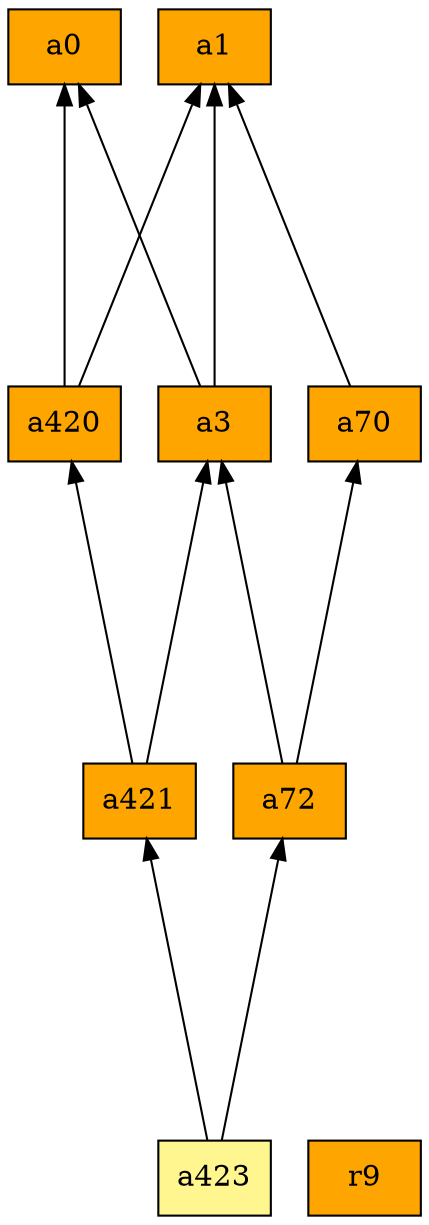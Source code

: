 digraph G {
rankdir=BT;ranksep="2.0";
"a423" [shape=record,fillcolor=khaki1,style=filled,label="{a423}"];
"a1" [shape=record,fillcolor=orange,style=filled,label="{a1}"];
"a420" [shape=record,fillcolor=orange,style=filled,label="{a420}"];
"a421" [shape=record,fillcolor=orange,style=filled,label="{a421}"];
"a70" [shape=record,fillcolor=orange,style=filled,label="{a70}"];
"a3" [shape=record,fillcolor=orange,style=filled,label="{a3}"];
"r9" [shape=record,fillcolor=orange,style=filled,label="{r9}"];
"a72" [shape=record,fillcolor=orange,style=filled,label="{a72}"];
"a0" [shape=record,fillcolor=orange,style=filled,label="{a0}"];
"a423" -> "a421"
"a423" -> "a72"
"a420" -> "a1"
"a420" -> "a0"
"a421" -> "a420"
"a421" -> "a3"
"a70" -> "a1"
"a3" -> "a1"
"a3" -> "a0"
"a72" -> "a3"
"a72" -> "a70"
}